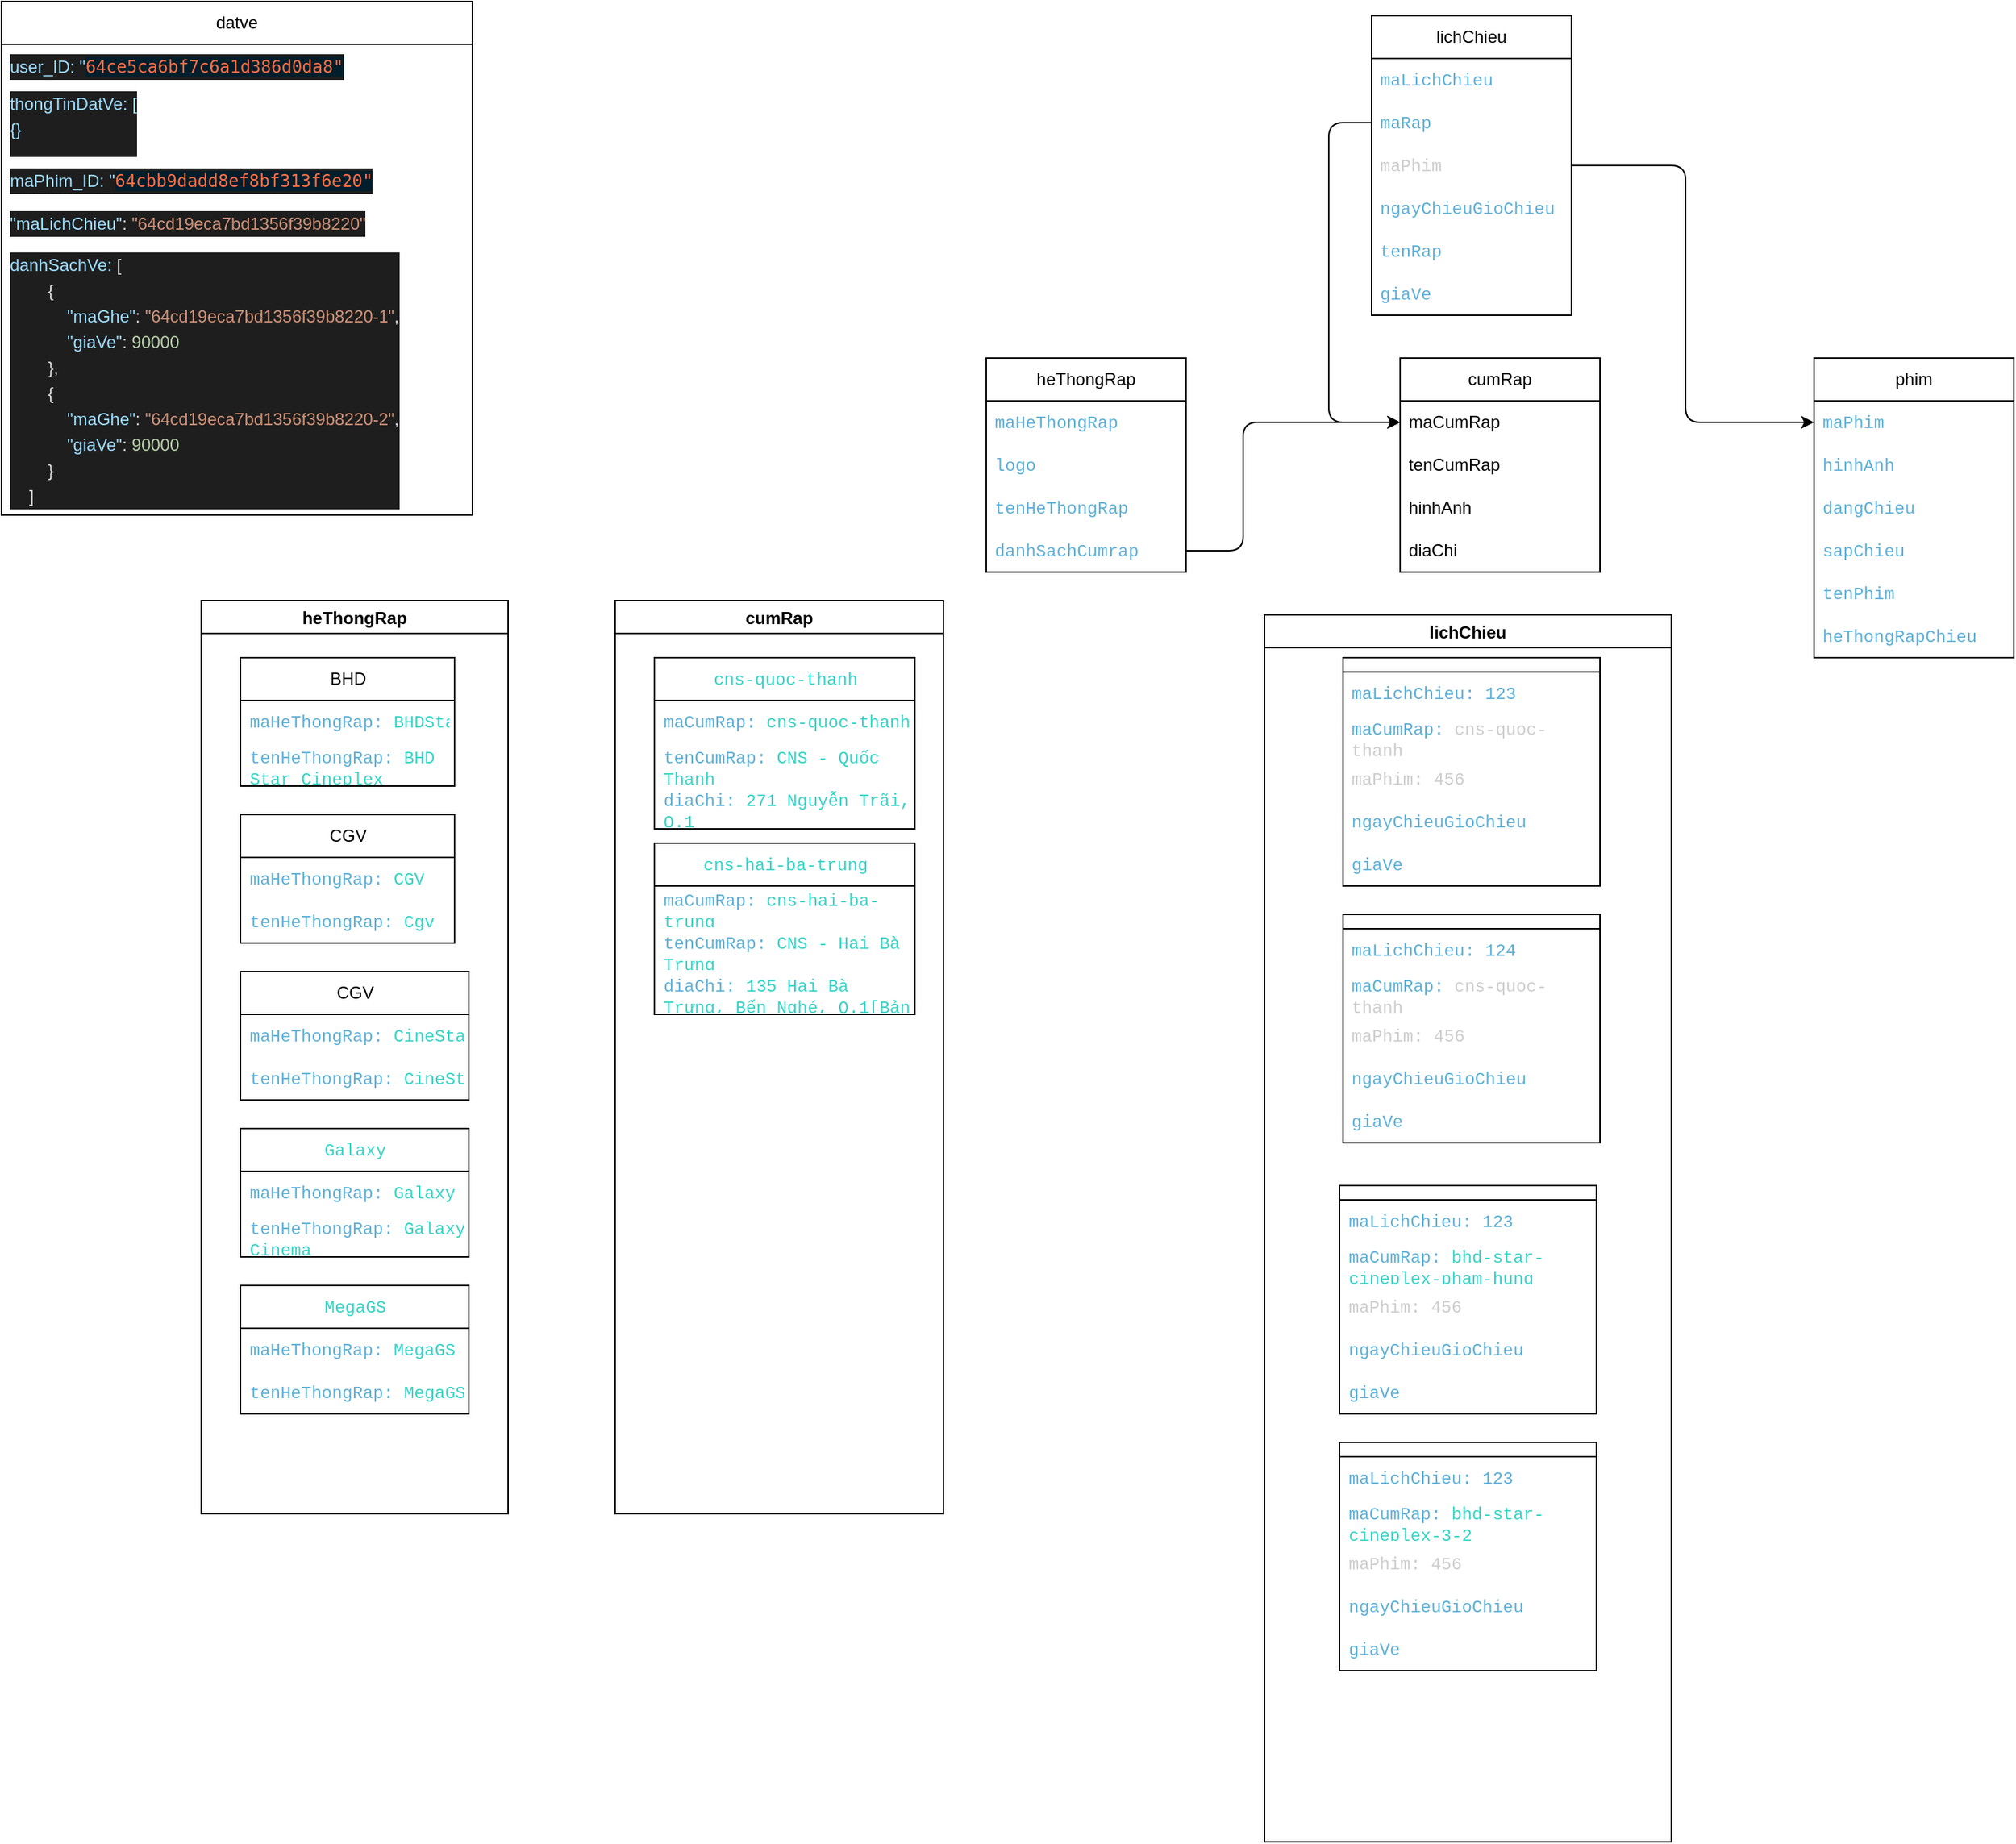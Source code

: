 <mxfile>
    <diagram id="7_BAVlNFPyDH6XKhJc1Q" name="Page-1">
        <mxGraphModel dx="1865" dy="411" grid="1" gridSize="10" guides="1" tooltips="1" connect="1" arrows="1" fold="1" page="1" pageScale="1" pageWidth="850" pageHeight="1100" math="0" shadow="0">
            <root>
                <mxCell id="0"/>
                <mxCell id="1" parent="0"/>
                <mxCell id="2" value="heThongRap" style="swimlane;fontStyle=0;childLayout=stackLayout;horizontal=1;startSize=30;horizontalStack=0;resizeParent=1;resizeParentMax=0;resizeLast=0;collapsible=1;marginBottom=0;whiteSpace=wrap;html=1;" parent="1" vertex="1">
                    <mxGeometry x="30" y="280" width="140" height="150" as="geometry"/>
                </mxCell>
                <mxCell id="3" value="&lt;span style=&quot;color: rgb(93, 176, 215); font-family: consolas, &amp;quot;lucida console&amp;quot;, &amp;quot;courier new&amp;quot;, monospace;&quot;&gt;maHeThongRap&lt;/span&gt;" style="text;strokeColor=none;fillColor=none;align=left;verticalAlign=middle;spacingLeft=4;spacingRight=4;overflow=hidden;points=[[0,0.5],[1,0.5]];portConstraint=eastwest;rotatable=0;whiteSpace=wrap;html=1;" parent="2" vertex="1">
                    <mxGeometry y="30" width="140" height="30" as="geometry"/>
                </mxCell>
                <mxCell id="4" value="&lt;span style=&quot;color: rgb(93, 176, 215); font-family: consolas, &amp;quot;lucida console&amp;quot;, &amp;quot;courier new&amp;quot;, monospace;&quot;&gt;logo&lt;/span&gt;" style="text;strokeColor=none;fillColor=none;align=left;verticalAlign=middle;spacingLeft=4;spacingRight=4;overflow=hidden;points=[[0,0.5],[1,0.5]];portConstraint=eastwest;rotatable=0;whiteSpace=wrap;html=1;" parent="2" vertex="1">
                    <mxGeometry y="60" width="140" height="30" as="geometry"/>
                </mxCell>
                <mxCell id="5" value="&lt;span style=&quot;color: rgb(93, 176, 215); font-family: consolas, &amp;quot;lucida console&amp;quot;, &amp;quot;courier new&amp;quot;, monospace;&quot;&gt;tenHeThongRap&lt;/span&gt;" style="text;strokeColor=none;fillColor=none;align=left;verticalAlign=middle;spacingLeft=4;spacingRight=4;overflow=hidden;points=[[0,0.5],[1,0.5]];portConstraint=eastwest;rotatable=0;whiteSpace=wrap;html=1;" parent="2" vertex="1">
                    <mxGeometry y="90" width="140" height="30" as="geometry"/>
                </mxCell>
                <mxCell id="25" value="&lt;span style=&quot;color: rgb(93, 176, 215); font-family: consolas, &amp;quot;lucida console&amp;quot;, &amp;quot;courier new&amp;quot;, monospace;&quot;&gt;danhSachCumrap&lt;/span&gt;" style="text;strokeColor=none;fillColor=none;align=left;verticalAlign=middle;spacingLeft=4;spacingRight=4;overflow=hidden;points=[[0,0.5],[1,0.5]];portConstraint=eastwest;rotatable=0;whiteSpace=wrap;html=1;" parent="2" vertex="1">
                    <mxGeometry y="120" width="140" height="30" as="geometry"/>
                </mxCell>
                <mxCell id="6" value="cumRap" style="swimlane;fontStyle=0;childLayout=stackLayout;horizontal=1;startSize=30;horizontalStack=0;resizeParent=1;resizeParentMax=0;resizeLast=0;collapsible=1;marginBottom=0;whiteSpace=wrap;html=1;" parent="1" vertex="1">
                    <mxGeometry x="320" y="280" width="140" height="150" as="geometry"/>
                </mxCell>
                <mxCell id="7" value="maCumRap" style="text;strokeColor=none;fillColor=none;align=left;verticalAlign=middle;spacingLeft=4;spacingRight=4;overflow=hidden;points=[[0,0.5],[1,0.5]];portConstraint=eastwest;rotatable=0;whiteSpace=wrap;html=1;" parent="6" vertex="1">
                    <mxGeometry y="30" width="140" height="30" as="geometry"/>
                </mxCell>
                <mxCell id="8" value="tenCumRap" style="text;strokeColor=none;fillColor=none;align=left;verticalAlign=middle;spacingLeft=4;spacingRight=4;overflow=hidden;points=[[0,0.5],[1,0.5]];portConstraint=eastwest;rotatable=0;whiteSpace=wrap;html=1;" parent="6" vertex="1">
                    <mxGeometry y="60" width="140" height="30" as="geometry"/>
                </mxCell>
                <mxCell id="9" value="hinhAnh" style="text;strokeColor=none;fillColor=none;align=left;verticalAlign=middle;spacingLeft=4;spacingRight=4;overflow=hidden;points=[[0,0.5],[1,0.5]];portConstraint=eastwest;rotatable=0;whiteSpace=wrap;html=1;" parent="6" vertex="1">
                    <mxGeometry y="90" width="140" height="30" as="geometry"/>
                </mxCell>
                <mxCell id="10" value="diaChi" style="text;strokeColor=none;fillColor=none;align=left;verticalAlign=middle;spacingLeft=4;spacingRight=4;overflow=hidden;points=[[0,0.5],[1,0.5]];portConstraint=eastwest;rotatable=0;whiteSpace=wrap;html=1;" parent="6" vertex="1">
                    <mxGeometry y="120" width="140" height="30" as="geometry"/>
                </mxCell>
                <mxCell id="11" value="phim" style="swimlane;fontStyle=0;childLayout=stackLayout;horizontal=1;startSize=30;horizontalStack=0;resizeParent=1;resizeParentMax=0;resizeLast=0;collapsible=1;marginBottom=0;whiteSpace=wrap;html=1;" parent="1" vertex="1">
                    <mxGeometry x="610" y="280" width="140" height="210" as="geometry"/>
                </mxCell>
                <mxCell id="12" value="&lt;span style=&quot;color: rgb(93, 176, 215); font-family: consolas, &amp;quot;lucida console&amp;quot;, &amp;quot;courier new&amp;quot;, monospace;&quot;&gt;maPhim&lt;/span&gt;" style="text;strokeColor=none;fillColor=none;align=left;verticalAlign=middle;spacingLeft=4;spacingRight=4;overflow=hidden;points=[[0,0.5],[1,0.5]];portConstraint=eastwest;rotatable=0;whiteSpace=wrap;html=1;" parent="11" vertex="1">
                    <mxGeometry y="30" width="140" height="30" as="geometry"/>
                </mxCell>
                <mxCell id="13" value="&lt;span style=&quot;color: rgb(93, 176, 215); font-family: consolas, &amp;quot;lucida console&amp;quot;, &amp;quot;courier new&amp;quot;, monospace;&quot;&gt;hinhAnh&lt;/span&gt;" style="text;strokeColor=none;fillColor=none;align=left;verticalAlign=middle;spacingLeft=4;spacingRight=4;overflow=hidden;points=[[0,0.5],[1,0.5]];portConstraint=eastwest;rotatable=0;whiteSpace=wrap;html=1;" parent="11" vertex="1">
                    <mxGeometry y="60" width="140" height="30" as="geometry"/>
                </mxCell>
                <mxCell id="14" value="&lt;span style=&quot;color: rgb(93, 176, 215); font-family: consolas, &amp;quot;lucida console&amp;quot;, &amp;quot;courier new&amp;quot;, monospace;&quot;&gt;dangChieu&lt;/span&gt;" style="text;strokeColor=none;fillColor=none;align=left;verticalAlign=middle;spacingLeft=4;spacingRight=4;overflow=hidden;points=[[0,0.5],[1,0.5]];portConstraint=eastwest;rotatable=0;whiteSpace=wrap;html=1;" parent="11" vertex="1">
                    <mxGeometry y="90" width="140" height="30" as="geometry"/>
                </mxCell>
                <mxCell id="16" value="&lt;span style=&quot;color: rgb(93, 176, 215); font-family: consolas, &amp;quot;lucida console&amp;quot;, &amp;quot;courier new&amp;quot;, monospace;&quot;&gt;sapChieu&lt;/span&gt;" style="text;strokeColor=none;fillColor=none;align=left;verticalAlign=middle;spacingLeft=4;spacingRight=4;overflow=hidden;points=[[0,0.5],[1,0.5]];portConstraint=eastwest;rotatable=0;whiteSpace=wrap;html=1;" parent="11" vertex="1">
                    <mxGeometry y="120" width="140" height="30" as="geometry"/>
                </mxCell>
                <mxCell id="29" value="&lt;span style=&quot;color: rgb(93, 176, 215); font-family: consolas, &amp;quot;lucida console&amp;quot;, &amp;quot;courier new&amp;quot;, monospace;&quot;&gt;tenPhim&lt;/span&gt;" style="text;strokeColor=none;fillColor=none;align=left;verticalAlign=middle;spacingLeft=4;spacingRight=4;overflow=hidden;points=[[0,0.5],[1,0.5]];portConstraint=eastwest;rotatable=0;whiteSpace=wrap;html=1;" parent="11" vertex="1">
                    <mxGeometry y="150" width="140" height="30" as="geometry"/>
                </mxCell>
                <mxCell id="15" value="&lt;span style=&quot;color: rgb(93, 176, 215); font-family: consolas, &amp;quot;lucida console&amp;quot;, &amp;quot;courier new&amp;quot;, monospace;&quot;&gt;heThongRapChieu&lt;/span&gt;" style="text;strokeColor=none;fillColor=none;align=left;verticalAlign=middle;spacingLeft=4;spacingRight=4;overflow=hidden;points=[[0,0.5],[1,0.5]];portConstraint=eastwest;rotatable=0;whiteSpace=wrap;html=1;" parent="11" vertex="1">
                    <mxGeometry y="180" width="140" height="30" as="geometry"/>
                </mxCell>
                <mxCell id="17" value="lichChieu" style="swimlane;fontStyle=0;childLayout=stackLayout;horizontal=1;startSize=30;horizontalStack=0;resizeParent=1;resizeParentMax=0;resizeLast=0;collapsible=1;marginBottom=0;whiteSpace=wrap;html=1;" parent="1" vertex="1">
                    <mxGeometry x="300" y="40" width="140" height="210" as="geometry"/>
                </mxCell>
                <mxCell id="18" value="&lt;span style=&quot;color: rgb(93, 176, 215); font-family: consolas, &amp;quot;lucida console&amp;quot;, &amp;quot;courier new&amp;quot;, monospace;&quot;&gt;maLichChieu&lt;/span&gt;" style="text;strokeColor=none;fillColor=none;align=left;verticalAlign=middle;spacingLeft=4;spacingRight=4;overflow=hidden;points=[[0,0.5],[1,0.5]];portConstraint=eastwest;rotatable=0;whiteSpace=wrap;html=1;" parent="17" vertex="1">
                    <mxGeometry y="30" width="140" height="30" as="geometry"/>
                </mxCell>
                <mxCell id="19" value="&lt;span style=&quot;color: rgb(93, 176, 215); font-family: consolas, &amp;quot;lucida console&amp;quot;, &amp;quot;courier new&amp;quot;, monospace;&quot;&gt;maRap&lt;/span&gt;" style="text;strokeColor=none;fillColor=none;align=left;verticalAlign=middle;spacingLeft=4;spacingRight=4;overflow=hidden;points=[[0,0.5],[1,0.5]];portConstraint=eastwest;rotatable=0;whiteSpace=wrap;html=1;" parent="17" vertex="1">
                    <mxGeometry y="60" width="140" height="30" as="geometry"/>
                </mxCell>
                <mxCell id="26" value="&lt;span style=&quot;color: rgb(205, 205, 205); font-family: consolas, &amp;quot;lucida console&amp;quot;, &amp;quot;courier new&amp;quot;, monospace;&quot;&gt;maPhim&lt;/span&gt;" style="text;strokeColor=none;fillColor=none;align=left;verticalAlign=middle;spacingLeft=4;spacingRight=4;overflow=hidden;points=[[0,0.5],[1,0.5]];portConstraint=eastwest;rotatable=0;whiteSpace=wrap;html=1;" parent="17" vertex="1">
                    <mxGeometry y="90" width="140" height="30" as="geometry"/>
                </mxCell>
                <mxCell id="22" value="&lt;span style=&quot;color: rgb(93, 176, 215); font-family: consolas, &amp;quot;lucida console&amp;quot;, &amp;quot;courier new&amp;quot;, monospace;&quot;&gt;ngayChieuGioChieu&lt;/span&gt;" style="text;strokeColor=none;fillColor=none;align=left;verticalAlign=middle;spacingLeft=4;spacingRight=4;overflow=hidden;points=[[0,0.5],[1,0.5]];portConstraint=eastwest;rotatable=0;whiteSpace=wrap;html=1;" parent="17" vertex="1">
                    <mxGeometry y="120" width="140" height="30" as="geometry"/>
                </mxCell>
                <mxCell id="21" value="&lt;span style=&quot;color: rgb(93, 176, 215); font-family: consolas, &amp;quot;lucida console&amp;quot;, &amp;quot;courier new&amp;quot;, monospace;&quot;&gt;tenRap&lt;/span&gt;" style="text;strokeColor=none;fillColor=none;align=left;verticalAlign=middle;spacingLeft=4;spacingRight=4;overflow=hidden;points=[[0,0.5],[1,0.5]];portConstraint=eastwest;rotatable=0;whiteSpace=wrap;html=1;" parent="17" vertex="1">
                    <mxGeometry y="150" width="140" height="30" as="geometry"/>
                </mxCell>
                <mxCell id="20" value="&lt;span style=&quot;color: rgb(93, 176, 215); font-family: consolas, &amp;quot;lucida console&amp;quot;, &amp;quot;courier new&amp;quot;, monospace;&quot;&gt;giaVe&lt;/span&gt;" style="text;strokeColor=none;fillColor=none;align=left;verticalAlign=middle;spacingLeft=4;spacingRight=4;overflow=hidden;points=[[0,0.5],[1,0.5]];portConstraint=eastwest;rotatable=0;whiteSpace=wrap;html=1;" parent="17" vertex="1">
                    <mxGeometry y="180" width="140" height="30" as="geometry"/>
                </mxCell>
                <mxCell id="24" style="edgeStyle=none;html=1;entryX=0;entryY=0.5;entryDx=0;entryDy=0;" parent="1" source="19" target="7" edge="1">
                    <mxGeometry relative="1" as="geometry">
                        <Array as="points">
                            <mxPoint x="270" y="115"/>
                            <mxPoint x="270" y="325"/>
                        </Array>
                    </mxGeometry>
                </mxCell>
                <mxCell id="27" style="edgeStyle=none;html=1;exitX=1;exitY=0.5;exitDx=0;exitDy=0;entryX=0;entryY=0.5;entryDx=0;entryDy=0;" parent="1" source="26" target="12" edge="1">
                    <mxGeometry relative="1" as="geometry">
                        <Array as="points">
                            <mxPoint x="520" y="145"/>
                            <mxPoint x="520" y="325"/>
                        </Array>
                    </mxGeometry>
                </mxCell>
                <mxCell id="28" style="edgeStyle=none;html=1;exitX=1;exitY=0.5;exitDx=0;exitDy=0;entryX=0;entryY=0.5;entryDx=0;entryDy=0;" parent="1" source="25" target="7" edge="1">
                    <mxGeometry relative="1" as="geometry">
                        <Array as="points">
                            <mxPoint x="210" y="415"/>
                            <mxPoint x="210" y="325"/>
                        </Array>
                    </mxGeometry>
                </mxCell>
                <mxCell id="69" value="heThongRap" style="swimlane;" parent="1" vertex="1">
                    <mxGeometry x="-520" y="450" width="215" height="640" as="geometry"/>
                </mxCell>
                <mxCell id="37" value="BHD" style="swimlane;fontStyle=0;childLayout=stackLayout;horizontal=1;startSize=30;horizontalStack=0;resizeParent=1;resizeParentMax=0;resizeLast=0;collapsible=1;marginBottom=0;whiteSpace=wrap;html=1;" parent="69" vertex="1">
                    <mxGeometry x="27.5" y="40" width="150" height="90" as="geometry">
                        <mxRectangle x="-50" y="520" width="70" height="30" as="alternateBounds"/>
                    </mxGeometry>
                </mxCell>
                <mxCell id="38" value="&lt;span style=&quot;color: rgb(93, 176, 215); font-family: consolas, &amp;quot;lucida console&amp;quot;, &amp;quot;courier new&amp;quot;, monospace;&quot;&gt;maHeThongRap:&amp;nbsp;&lt;/span&gt;&lt;span style=&quot;color: rgb(53, 212, 199); font-family: consolas, &amp;quot;lucida console&amp;quot;, &amp;quot;courier new&amp;quot;, monospace;&quot;&gt;BHDStar&lt;/span&gt;" style="text;strokeColor=none;fillColor=none;align=left;verticalAlign=middle;spacingLeft=4;spacingRight=4;overflow=hidden;points=[[0,0.5],[1,0.5]];portConstraint=eastwest;rotatable=0;whiteSpace=wrap;html=1;" parent="37" vertex="1">
                    <mxGeometry y="30" width="150" height="30" as="geometry"/>
                </mxCell>
                <mxCell id="39" value="&lt;span style=&quot;color: rgb(93, 176, 215); font-family: consolas, &amp;quot;lucida console&amp;quot;, &amp;quot;courier new&amp;quot;, monospace;&quot;&gt;tenHeThongRap:&amp;nbsp;&lt;/span&gt;&lt;span style=&quot;color: rgb(53, 212, 199); font-family: consolas, &amp;quot;lucida console&amp;quot;, &amp;quot;courier new&amp;quot;, monospace;&quot;&gt;BHD Star Cineplex&lt;/span&gt;" style="text;strokeColor=none;fillColor=none;align=left;verticalAlign=middle;spacingLeft=4;spacingRight=4;overflow=hidden;points=[[0,0.5],[1,0.5]];portConstraint=eastwest;rotatable=0;whiteSpace=wrap;html=1;" parent="37" vertex="1">
                    <mxGeometry y="60" width="150" height="30" as="geometry"/>
                </mxCell>
                <mxCell id="41" value="CGV" style="swimlane;fontStyle=0;childLayout=stackLayout;horizontal=1;startSize=30;horizontalStack=0;resizeParent=1;resizeParentMax=0;resizeLast=0;collapsible=1;marginBottom=0;whiteSpace=wrap;html=1;" parent="69" vertex="1">
                    <mxGeometry x="27.5" y="150" width="150" height="90" as="geometry"/>
                </mxCell>
                <mxCell id="42" value="&lt;span style=&quot;color: rgb(93, 176, 215); font-family: consolas, &amp;quot;lucida console&amp;quot;, &amp;quot;courier new&amp;quot;, monospace;&quot;&gt;maHeThongRap:&amp;nbsp;&lt;/span&gt;&lt;span style=&quot;color: rgb(53, 212, 199); font-family: consolas, &amp;quot;lucida console&amp;quot;, &amp;quot;courier new&amp;quot;, monospace;&quot;&gt;CGV&lt;/span&gt;" style="text;strokeColor=none;fillColor=none;align=left;verticalAlign=middle;spacingLeft=4;spacingRight=4;overflow=hidden;points=[[0,0.5],[1,0.5]];portConstraint=eastwest;rotatable=0;whiteSpace=wrap;html=1;" parent="41" vertex="1">
                    <mxGeometry y="30" width="150" height="30" as="geometry"/>
                </mxCell>
                <mxCell id="43" value="&lt;span style=&quot;color: rgb(93, 176, 215); font-family: consolas, &amp;quot;lucida console&amp;quot;, &amp;quot;courier new&amp;quot;, monospace;&quot;&gt;tenHeThongRap:&amp;nbsp;&lt;/span&gt;&lt;span style=&quot;color: rgb(53, 212, 199); font-family: consolas, &amp;quot;lucida console&amp;quot;, &amp;quot;courier new&amp;quot;, monospace;&quot;&gt;Cgv&lt;/span&gt;" style="text;strokeColor=none;fillColor=none;align=left;verticalAlign=middle;spacingLeft=4;spacingRight=4;overflow=hidden;points=[[0,0.5],[1,0.5]];portConstraint=eastwest;rotatable=0;whiteSpace=wrap;html=1;" parent="41" vertex="1">
                    <mxGeometry y="60" width="150" height="30" as="geometry"/>
                </mxCell>
                <mxCell id="44" value="CGV" style="swimlane;fontStyle=0;childLayout=stackLayout;horizontal=1;startSize=30;horizontalStack=0;resizeParent=1;resizeParentMax=0;resizeLast=0;collapsible=1;marginBottom=0;whiteSpace=wrap;html=1;" parent="69" vertex="1">
                    <mxGeometry x="27.5" y="260" width="160" height="90" as="geometry"/>
                </mxCell>
                <mxCell id="45" value="&lt;span style=&quot;color: rgb(93, 176, 215); font-family: consolas, &amp;quot;lucida console&amp;quot;, &amp;quot;courier new&amp;quot;, monospace;&quot;&gt;maHeThongRap:&amp;nbsp;&lt;/span&gt;&lt;span style=&quot;color: rgb(53, 212, 199); font-family: consolas, &amp;quot;lucida console&amp;quot;, &amp;quot;courier new&amp;quot;, monospace;&quot;&gt;CineStar&lt;/span&gt;" style="text;strokeColor=none;fillColor=none;align=left;verticalAlign=middle;spacingLeft=4;spacingRight=4;overflow=hidden;points=[[0,0.5],[1,0.5]];portConstraint=eastwest;rotatable=0;whiteSpace=wrap;html=1;" parent="44" vertex="1">
                    <mxGeometry y="30" width="160" height="30" as="geometry"/>
                </mxCell>
                <mxCell id="46" value="&lt;span style=&quot;color: rgb(93, 176, 215); font-family: consolas, &amp;quot;lucida console&amp;quot;, &amp;quot;courier new&amp;quot;, monospace;&quot;&gt;tenHeThongRap:&amp;nbsp;&lt;/span&gt;&lt;span style=&quot;color: rgb(53, 212, 199); font-family: consolas, &amp;quot;lucida console&amp;quot;, &amp;quot;courier new&amp;quot;, monospace;&quot;&gt;CineStar&lt;/span&gt;" style="text;strokeColor=none;fillColor=none;align=left;verticalAlign=middle;spacingLeft=4;spacingRight=4;overflow=hidden;points=[[0,0.5],[1,0.5]];portConstraint=eastwest;rotatable=0;whiteSpace=wrap;html=1;" parent="44" vertex="1">
                    <mxGeometry y="60" width="160" height="30" as="geometry"/>
                </mxCell>
                <mxCell id="47" value="&lt;span style=&quot;color: rgb(53, 212, 199); font-family: consolas, &amp;quot;lucida console&amp;quot;, &amp;quot;courier new&amp;quot;, monospace; text-align: left;&quot;&gt;Galaxy&lt;/span&gt;" style="swimlane;fontStyle=0;childLayout=stackLayout;horizontal=1;startSize=30;horizontalStack=0;resizeParent=1;resizeParentMax=0;resizeLast=0;collapsible=1;marginBottom=0;whiteSpace=wrap;html=1;" parent="69" vertex="1">
                    <mxGeometry x="27.5" y="370" width="160" height="90" as="geometry"/>
                </mxCell>
                <mxCell id="48" value="&lt;span style=&quot;color: rgb(93, 176, 215); font-family: consolas, &amp;quot;lucida console&amp;quot;, &amp;quot;courier new&amp;quot;, monospace;&quot;&gt;maHeThongRap:&amp;nbsp;&lt;/span&gt;&lt;span style=&quot;color: rgb(53, 212, 199); font-family: consolas, &amp;quot;lucida console&amp;quot;, &amp;quot;courier new&amp;quot;, monospace;&quot;&gt;Galaxy&lt;/span&gt;" style="text;strokeColor=none;fillColor=none;align=left;verticalAlign=middle;spacingLeft=4;spacingRight=4;overflow=hidden;points=[[0,0.5],[1,0.5]];portConstraint=eastwest;rotatable=0;whiteSpace=wrap;html=1;" parent="47" vertex="1">
                    <mxGeometry y="30" width="160" height="30" as="geometry"/>
                </mxCell>
                <mxCell id="49" value="&lt;span style=&quot;color: rgb(93, 176, 215); font-family: consolas, &amp;quot;lucida console&amp;quot;, &amp;quot;courier new&amp;quot;, monospace;&quot;&gt;tenHeThongRap:&amp;nbsp;&lt;/span&gt;&lt;span style=&quot;color: rgb(53, 212, 199); font-family: consolas, &amp;quot;lucida console&amp;quot;, &amp;quot;courier new&amp;quot;, monospace;&quot;&gt;Galaxy Cinema&lt;/span&gt;" style="text;strokeColor=none;fillColor=none;align=left;verticalAlign=middle;spacingLeft=4;spacingRight=4;overflow=hidden;points=[[0,0.5],[1,0.5]];portConstraint=eastwest;rotatable=0;whiteSpace=wrap;html=1;" parent="47" vertex="1">
                    <mxGeometry y="60" width="160" height="30" as="geometry"/>
                </mxCell>
                <mxCell id="50" value="&lt;span style=&quot;color: rgb(53, 212, 199); font-family: consolas, &amp;quot;lucida console&amp;quot;, &amp;quot;courier new&amp;quot;, monospace; text-align: left;&quot;&gt;MegaGS&lt;/span&gt;" style="swimlane;fontStyle=0;childLayout=stackLayout;horizontal=1;startSize=30;horizontalStack=0;resizeParent=1;resizeParentMax=0;resizeLast=0;collapsible=1;marginBottom=0;whiteSpace=wrap;html=1;" parent="69" vertex="1">
                    <mxGeometry x="27.5" y="480" width="160" height="90" as="geometry"/>
                </mxCell>
                <mxCell id="51" value="&lt;span style=&quot;color: rgb(93, 176, 215); font-family: consolas, &amp;quot;lucida console&amp;quot;, &amp;quot;courier new&amp;quot;, monospace;&quot;&gt;maHeThongRap:&amp;nbsp;&lt;/span&gt;&lt;span style=&quot;color: rgb(53, 212, 199); font-family: consolas, &amp;quot;lucida console&amp;quot;, &amp;quot;courier new&amp;quot;, monospace;&quot;&gt;MegaGS&lt;/span&gt;" style="text;strokeColor=none;fillColor=none;align=left;verticalAlign=middle;spacingLeft=4;spacingRight=4;overflow=hidden;points=[[0,0.5],[1,0.5]];portConstraint=eastwest;rotatable=0;whiteSpace=wrap;html=1;" parent="50" vertex="1">
                    <mxGeometry y="30" width="160" height="30" as="geometry"/>
                </mxCell>
                <mxCell id="52" value="&lt;span style=&quot;color: rgb(93, 176, 215); font-family: consolas, &amp;quot;lucida console&amp;quot;, &amp;quot;courier new&amp;quot;, monospace;&quot;&gt;tenHeThongRap:&amp;nbsp;&lt;/span&gt;&lt;span style=&quot;color: rgb(53, 212, 199); font-family: consolas, &amp;quot;lucida console&amp;quot;, &amp;quot;courier new&amp;quot;, monospace;&quot;&gt;MegaGS&lt;/span&gt;" style="text;strokeColor=none;fillColor=none;align=left;verticalAlign=middle;spacingLeft=4;spacingRight=4;overflow=hidden;points=[[0,0.5],[1,0.5]];portConstraint=eastwest;rotatable=0;whiteSpace=wrap;html=1;" parent="50" vertex="1">
                    <mxGeometry y="60" width="160" height="30" as="geometry"/>
                </mxCell>
                <mxCell id="71" value="lichChieu" style="swimlane;startSize=23;" parent="1" vertex="1">
                    <mxGeometry x="225" y="460" width="285" height="860" as="geometry"/>
                </mxCell>
                <mxCell id="53" value="" style="swimlane;fontStyle=0;childLayout=stackLayout;horizontal=1;startSize=10;horizontalStack=0;resizeParent=1;resizeParentMax=0;resizeLast=0;collapsible=1;marginBottom=0;whiteSpace=wrap;html=1;" parent="71" vertex="1">
                    <mxGeometry x="55" y="30" width="180" height="160" as="geometry"/>
                </mxCell>
                <mxCell id="54" value="&lt;span style=&quot;color: rgb(93, 176, 215); font-family: consolas, &amp;quot;lucida console&amp;quot;, &amp;quot;courier new&amp;quot;, monospace;&quot;&gt;maLichChieu: 123&lt;/span&gt;" style="text;strokeColor=none;fillColor=none;align=left;verticalAlign=middle;spacingLeft=4;spacingRight=4;overflow=hidden;points=[[0,0.5],[1,0.5]];portConstraint=eastwest;rotatable=0;whiteSpace=wrap;html=1;" parent="53" vertex="1">
                    <mxGeometry y="10" width="180" height="30" as="geometry"/>
                </mxCell>
                <mxCell id="55" value="&lt;span style=&quot;color: rgb(93, 176, 215); font-family: consolas, &amp;quot;lucida console&amp;quot;, &amp;quot;courier new&amp;quot;, monospace;&quot;&gt;maCumRap:&amp;nbsp;&lt;/span&gt;&lt;span style=&quot;color: rgb(205, 205, 205); font-family: consolas, &amp;quot;lucida console&amp;quot;, &amp;quot;courier new&amp;quot;, monospace;&quot;&gt;cns-quoc-thanh&lt;/span&gt;" style="text;strokeColor=none;fillColor=none;align=left;verticalAlign=middle;spacingLeft=4;spacingRight=4;overflow=hidden;points=[[0,0.5],[1,0.5]];portConstraint=eastwest;rotatable=0;whiteSpace=wrap;html=1;" parent="53" vertex="1">
                    <mxGeometry y="40" width="180" height="30" as="geometry"/>
                </mxCell>
                <mxCell id="56" value="&lt;span style=&quot;color: rgb(205, 205, 205); font-family: consolas, &amp;quot;lucida console&amp;quot;, &amp;quot;courier new&amp;quot;, monospace;&quot;&gt;maPhim: 456&lt;/span&gt;" style="text;strokeColor=none;fillColor=none;align=left;verticalAlign=middle;spacingLeft=4;spacingRight=4;overflow=hidden;points=[[0,0.5],[1,0.5]];portConstraint=eastwest;rotatable=0;whiteSpace=wrap;html=1;" parent="53" vertex="1">
                    <mxGeometry y="70" width="180" height="30" as="geometry"/>
                </mxCell>
                <mxCell id="57" value="&lt;span style=&quot;color: rgb(93, 176, 215); font-family: consolas, &amp;quot;lucida console&amp;quot;, &amp;quot;courier new&amp;quot;, monospace;&quot;&gt;ngayChieuGioChieu&lt;/span&gt;" style="text;strokeColor=none;fillColor=none;align=left;verticalAlign=middle;spacingLeft=4;spacingRight=4;overflow=hidden;points=[[0,0.5],[1,0.5]];portConstraint=eastwest;rotatable=0;whiteSpace=wrap;html=1;" parent="53" vertex="1">
                    <mxGeometry y="100" width="180" height="30" as="geometry"/>
                </mxCell>
                <mxCell id="59" value="&lt;span style=&quot;color: rgb(93, 176, 215); font-family: consolas, &amp;quot;lucida console&amp;quot;, &amp;quot;courier new&amp;quot;, monospace;&quot;&gt;giaVe&lt;/span&gt;" style="text;strokeColor=none;fillColor=none;align=left;verticalAlign=middle;spacingLeft=4;spacingRight=4;overflow=hidden;points=[[0,0.5],[1,0.5]];portConstraint=eastwest;rotatable=0;whiteSpace=wrap;html=1;" parent="53" vertex="1">
                    <mxGeometry y="130" width="180" height="30" as="geometry"/>
                </mxCell>
                <mxCell id="72" value="" style="swimlane;fontStyle=0;childLayout=stackLayout;horizontal=1;startSize=10;horizontalStack=0;resizeParent=1;resizeParentMax=0;resizeLast=0;collapsible=1;marginBottom=0;whiteSpace=wrap;html=1;" parent="71" vertex="1">
                    <mxGeometry x="55" y="210" width="180" height="160" as="geometry"/>
                </mxCell>
                <mxCell id="73" value="&lt;span style=&quot;color: rgb(93, 176, 215); font-family: consolas, &amp;quot;lucida console&amp;quot;, &amp;quot;courier new&amp;quot;, monospace;&quot;&gt;maLichChieu: 124&lt;/span&gt;" style="text;strokeColor=none;fillColor=none;align=left;verticalAlign=middle;spacingLeft=4;spacingRight=4;overflow=hidden;points=[[0,0.5],[1,0.5]];portConstraint=eastwest;rotatable=0;whiteSpace=wrap;html=1;" parent="72" vertex="1">
                    <mxGeometry y="10" width="180" height="30" as="geometry"/>
                </mxCell>
                <mxCell id="74" value="&lt;span style=&quot;color: rgb(93, 176, 215); font-family: consolas, &amp;quot;lucida console&amp;quot;, &amp;quot;courier new&amp;quot;, monospace;&quot;&gt;maCumRap:&amp;nbsp;&lt;/span&gt;&lt;span style=&quot;color: rgb(205, 205, 205); font-family: consolas, &amp;quot;lucida console&amp;quot;, &amp;quot;courier new&amp;quot;, monospace;&quot;&gt;cns-quoc-thanh&lt;/span&gt;" style="text;strokeColor=none;fillColor=none;align=left;verticalAlign=middle;spacingLeft=4;spacingRight=4;overflow=hidden;points=[[0,0.5],[1,0.5]];portConstraint=eastwest;rotatable=0;whiteSpace=wrap;html=1;" parent="72" vertex="1">
                    <mxGeometry y="40" width="180" height="30" as="geometry"/>
                </mxCell>
                <mxCell id="75" value="&lt;span style=&quot;color: rgb(205, 205, 205); font-family: consolas, &amp;quot;lucida console&amp;quot;, &amp;quot;courier new&amp;quot;, monospace;&quot;&gt;maPhim: 456&lt;/span&gt;" style="text;strokeColor=none;fillColor=none;align=left;verticalAlign=middle;spacingLeft=4;spacingRight=4;overflow=hidden;points=[[0,0.5],[1,0.5]];portConstraint=eastwest;rotatable=0;whiteSpace=wrap;html=1;" parent="72" vertex="1">
                    <mxGeometry y="70" width="180" height="30" as="geometry"/>
                </mxCell>
                <mxCell id="76" value="&lt;span style=&quot;color: rgb(93, 176, 215); font-family: consolas, &amp;quot;lucida console&amp;quot;, &amp;quot;courier new&amp;quot;, monospace;&quot;&gt;ngayChieuGioChieu&lt;/span&gt;" style="text;strokeColor=none;fillColor=none;align=left;verticalAlign=middle;spacingLeft=4;spacingRight=4;overflow=hidden;points=[[0,0.5],[1,0.5]];portConstraint=eastwest;rotatable=0;whiteSpace=wrap;html=1;" parent="72" vertex="1">
                    <mxGeometry y="100" width="180" height="30" as="geometry"/>
                </mxCell>
                <mxCell id="77" value="&lt;span style=&quot;color: rgb(93, 176, 215); font-family: consolas, &amp;quot;lucida console&amp;quot;, &amp;quot;courier new&amp;quot;, monospace;&quot;&gt;giaVe&lt;/span&gt;" style="text;strokeColor=none;fillColor=none;align=left;verticalAlign=middle;spacingLeft=4;spacingRight=4;overflow=hidden;points=[[0,0.5],[1,0.5]];portConstraint=eastwest;rotatable=0;whiteSpace=wrap;html=1;" parent="72" vertex="1">
                    <mxGeometry y="130" width="180" height="30" as="geometry"/>
                </mxCell>
                <mxCell id="99" value="" style="swimlane;fontStyle=0;childLayout=stackLayout;horizontal=1;startSize=10;horizontalStack=0;resizeParent=1;resizeParentMax=0;resizeLast=0;collapsible=1;marginBottom=0;whiteSpace=wrap;html=1;" parent="71" vertex="1">
                    <mxGeometry x="52.5" y="400" width="180" height="160" as="geometry"/>
                </mxCell>
                <mxCell id="100" value="&lt;span style=&quot;color: rgb(93, 176, 215); font-family: consolas, &amp;quot;lucida console&amp;quot;, &amp;quot;courier new&amp;quot;, monospace;&quot;&gt;maLichChieu: 123&lt;/span&gt;" style="text;strokeColor=none;fillColor=none;align=left;verticalAlign=middle;spacingLeft=4;spacingRight=4;overflow=hidden;points=[[0,0.5],[1,0.5]];portConstraint=eastwest;rotatable=0;whiteSpace=wrap;html=1;" parent="99" vertex="1">
                    <mxGeometry y="10" width="180" height="30" as="geometry"/>
                </mxCell>
                <mxCell id="101" value="&lt;span style=&quot;color: rgb(93, 176, 215); font-family: consolas, &amp;quot;lucida console&amp;quot;, &amp;quot;courier new&amp;quot;, monospace;&quot;&gt;maCumRap:&amp;nbsp;&lt;/span&gt;&lt;span style=&quot;color: rgb(53, 212, 199); font-family: consolas, &amp;quot;lucida console&amp;quot;, &amp;quot;courier new&amp;quot;, monospace;&quot;&gt;bhd-star-cineplex-pham-hung&lt;/span&gt;" style="text;strokeColor=none;fillColor=none;align=left;verticalAlign=middle;spacingLeft=4;spacingRight=4;overflow=hidden;points=[[0,0.5],[1,0.5]];portConstraint=eastwest;rotatable=0;whiteSpace=wrap;html=1;" parent="99" vertex="1">
                    <mxGeometry y="40" width="180" height="30" as="geometry"/>
                </mxCell>
                <mxCell id="102" value="&lt;span style=&quot;color: rgb(205, 205, 205); font-family: consolas, &amp;quot;lucida console&amp;quot;, &amp;quot;courier new&amp;quot;, monospace;&quot;&gt;maPhim: 456&lt;/span&gt;" style="text;strokeColor=none;fillColor=none;align=left;verticalAlign=middle;spacingLeft=4;spacingRight=4;overflow=hidden;points=[[0,0.5],[1,0.5]];portConstraint=eastwest;rotatable=0;whiteSpace=wrap;html=1;" parent="99" vertex="1">
                    <mxGeometry y="70" width="180" height="30" as="geometry"/>
                </mxCell>
                <mxCell id="103" value="&lt;span style=&quot;color: rgb(93, 176, 215); font-family: consolas, &amp;quot;lucida console&amp;quot;, &amp;quot;courier new&amp;quot;, monospace;&quot;&gt;ngayChieuGioChieu&lt;/span&gt;" style="text;strokeColor=none;fillColor=none;align=left;verticalAlign=middle;spacingLeft=4;spacingRight=4;overflow=hidden;points=[[0,0.5],[1,0.5]];portConstraint=eastwest;rotatable=0;whiteSpace=wrap;html=1;" parent="99" vertex="1">
                    <mxGeometry y="100" width="180" height="30" as="geometry"/>
                </mxCell>
                <mxCell id="104" value="&lt;span style=&quot;color: rgb(93, 176, 215); font-family: consolas, &amp;quot;lucida console&amp;quot;, &amp;quot;courier new&amp;quot;, monospace;&quot;&gt;giaVe&lt;/span&gt;" style="text;strokeColor=none;fillColor=none;align=left;verticalAlign=middle;spacingLeft=4;spacingRight=4;overflow=hidden;points=[[0,0.5],[1,0.5]];portConstraint=eastwest;rotatable=0;whiteSpace=wrap;html=1;" parent="99" vertex="1">
                    <mxGeometry y="130" width="180" height="30" as="geometry"/>
                </mxCell>
                <mxCell id="105" value="" style="swimlane;fontStyle=0;childLayout=stackLayout;horizontal=1;startSize=10;horizontalStack=0;resizeParent=1;resizeParentMax=0;resizeLast=0;collapsible=1;marginBottom=0;whiteSpace=wrap;html=1;" parent="71" vertex="1">
                    <mxGeometry x="52.5" y="580" width="180" height="160" as="geometry"/>
                </mxCell>
                <mxCell id="106" value="&lt;span style=&quot;color: rgb(93, 176, 215); font-family: consolas, &amp;quot;lucida console&amp;quot;, &amp;quot;courier new&amp;quot;, monospace;&quot;&gt;maLichChieu: 123&lt;/span&gt;" style="text;strokeColor=none;fillColor=none;align=left;verticalAlign=middle;spacingLeft=4;spacingRight=4;overflow=hidden;points=[[0,0.5],[1,0.5]];portConstraint=eastwest;rotatable=0;whiteSpace=wrap;html=1;" parent="105" vertex="1">
                    <mxGeometry y="10" width="180" height="30" as="geometry"/>
                </mxCell>
                <mxCell id="107" value="&lt;span style=&quot;color: rgb(93, 176, 215); font-family: consolas, &amp;quot;lucida console&amp;quot;, &amp;quot;courier new&amp;quot;, monospace;&quot;&gt;maCumRap:&amp;nbsp;&lt;/span&gt;&lt;span style=&quot;color: rgb(53, 212, 199); font-family: consolas, &amp;quot;lucida console&amp;quot;, &amp;quot;courier new&amp;quot;, monospace;&quot;&gt;bhd-star-cineplex-3-2&lt;/span&gt;" style="text;strokeColor=none;fillColor=none;align=left;verticalAlign=middle;spacingLeft=4;spacingRight=4;overflow=hidden;points=[[0,0.5],[1,0.5]];portConstraint=eastwest;rotatable=0;whiteSpace=wrap;html=1;" parent="105" vertex="1">
                    <mxGeometry y="40" width="180" height="30" as="geometry"/>
                </mxCell>
                <mxCell id="108" value="&lt;span style=&quot;color: rgb(205, 205, 205); font-family: consolas, &amp;quot;lucida console&amp;quot;, &amp;quot;courier new&amp;quot;, monospace;&quot;&gt;maPhim: 456&lt;/span&gt;" style="text;strokeColor=none;fillColor=none;align=left;verticalAlign=middle;spacingLeft=4;spacingRight=4;overflow=hidden;points=[[0,0.5],[1,0.5]];portConstraint=eastwest;rotatable=0;whiteSpace=wrap;html=1;" parent="105" vertex="1">
                    <mxGeometry y="70" width="180" height="30" as="geometry"/>
                </mxCell>
                <mxCell id="109" value="&lt;span style=&quot;color: rgb(93, 176, 215); font-family: consolas, &amp;quot;lucida console&amp;quot;, &amp;quot;courier new&amp;quot;, monospace;&quot;&gt;ngayChieuGioChieu&lt;/span&gt;" style="text;strokeColor=none;fillColor=none;align=left;verticalAlign=middle;spacingLeft=4;spacingRight=4;overflow=hidden;points=[[0,0.5],[1,0.5]];portConstraint=eastwest;rotatable=0;whiteSpace=wrap;html=1;" parent="105" vertex="1">
                    <mxGeometry y="100" width="180" height="30" as="geometry"/>
                </mxCell>
                <mxCell id="110" value="&lt;span style=&quot;color: rgb(93, 176, 215); font-family: consolas, &amp;quot;lucida console&amp;quot;, &amp;quot;courier new&amp;quot;, monospace;&quot;&gt;giaVe&lt;/span&gt;" style="text;strokeColor=none;fillColor=none;align=left;verticalAlign=middle;spacingLeft=4;spacingRight=4;overflow=hidden;points=[[0,0.5],[1,0.5]];portConstraint=eastwest;rotatable=0;whiteSpace=wrap;html=1;" parent="105" vertex="1">
                    <mxGeometry y="130" width="180" height="30" as="geometry"/>
                </mxCell>
                <mxCell id="78" value="cumRap" style="swimlane;startSize=23;" parent="1" vertex="1">
                    <mxGeometry x="-230" y="450" width="230" height="640" as="geometry"/>
                </mxCell>
                <mxCell id="79" value="&lt;span style=&quot;color: rgb(53, 212, 199); font-family: consolas, &amp;quot;lucida console&amp;quot;, &amp;quot;courier new&amp;quot;, monospace; text-align: left;&quot;&gt;cns-quoc-thanh&lt;/span&gt;" style="swimlane;fontStyle=0;childLayout=stackLayout;horizontal=1;startSize=30;horizontalStack=0;resizeParent=1;resizeParentMax=0;resizeLast=0;collapsible=1;marginBottom=0;whiteSpace=wrap;html=1;" parent="78" vertex="1">
                    <mxGeometry x="27.5" y="40" width="182.5" height="120" as="geometry">
                        <mxRectangle x="-50" y="520" width="70" height="30" as="alternateBounds"/>
                    </mxGeometry>
                </mxCell>
                <mxCell id="80" value="&lt;span style=&quot;color: rgb(93, 176, 215); font-family: consolas, &amp;quot;lucida console&amp;quot;, &amp;quot;courier new&amp;quot;, monospace;&quot;&gt;maCumRap&lt;/span&gt;&lt;span style=&quot;color: rgb(93, 176, 215); font-family: consolas, &amp;quot;lucida console&amp;quot;, &amp;quot;courier new&amp;quot;, monospace;&quot;&gt;:&amp;nbsp;&lt;/span&gt;&lt;span style=&quot;color: rgb(53, 212, 199); font-family: consolas, &amp;quot;lucida console&amp;quot;, &amp;quot;courier new&amp;quot;, monospace;&quot;&gt;cns-quoc-thanh&lt;/span&gt;" style="text;strokeColor=none;fillColor=none;align=left;verticalAlign=middle;spacingLeft=4;spacingRight=4;overflow=hidden;points=[[0,0.5],[1,0.5]];portConstraint=eastwest;rotatable=0;whiteSpace=wrap;html=1;" parent="79" vertex="1">
                    <mxGeometry y="30" width="182.5" height="30" as="geometry"/>
                </mxCell>
                <mxCell id="81" value="&lt;span style=&quot;color: rgb(93, 176, 215); font-family: consolas, &amp;quot;lucida console&amp;quot;, &amp;quot;courier new&amp;quot;, monospace;&quot;&gt;tenCumRap&lt;/span&gt;&lt;span style=&quot;color: rgb(93, 176, 215); font-family: consolas, &amp;quot;lucida console&amp;quot;, &amp;quot;courier new&amp;quot;, monospace;&quot;&gt;:&amp;nbsp;&lt;/span&gt;&lt;span style=&quot;color: rgb(53, 212, 199); font-family: consolas, &amp;quot;lucida console&amp;quot;, &amp;quot;courier new&amp;quot;, monospace;&quot;&gt;CNS - Quốc Thanh&lt;/span&gt;" style="text;strokeColor=none;fillColor=none;align=left;verticalAlign=middle;spacingLeft=4;spacingRight=4;overflow=hidden;points=[[0,0.5],[1,0.5]];portConstraint=eastwest;rotatable=0;whiteSpace=wrap;html=1;" parent="79" vertex="1">
                    <mxGeometry y="60" width="182.5" height="30" as="geometry"/>
                </mxCell>
                <mxCell id="94" value="&lt;span style=&quot;color: rgb(93, 176, 215); font-family: consolas, &amp;quot;lucida console&amp;quot;, &amp;quot;courier new&amp;quot;, monospace;&quot;&gt;diaChi&lt;/span&gt;&lt;span style=&quot;color: rgb(93, 176, 215); font-family: consolas, &amp;quot;lucida console&amp;quot;, &amp;quot;courier new&amp;quot;, monospace;&quot;&gt;:&amp;nbsp;&lt;/span&gt;&lt;span style=&quot;color: rgb(53, 212, 199); font-family: consolas, &amp;quot;lucida console&amp;quot;, &amp;quot;courier new&amp;quot;, monospace;&quot;&gt;271 Nguyễn Trãi, Q.1&lt;/span&gt;" style="text;strokeColor=none;fillColor=none;align=left;verticalAlign=middle;spacingLeft=4;spacingRight=4;overflow=hidden;points=[[0,0.5],[1,0.5]];portConstraint=eastwest;rotatable=0;whiteSpace=wrap;html=1;" parent="79" vertex="1">
                    <mxGeometry y="90" width="182.5" height="30" as="geometry"/>
                </mxCell>
                <mxCell id="95" value="&lt;span style=&quot;color: rgb(53, 212, 199); font-family: consolas, &amp;quot;lucida console&amp;quot;, &amp;quot;courier new&amp;quot;, monospace; text-align: left;&quot;&gt;cns-hai-ba-trung&lt;/span&gt;" style="swimlane;fontStyle=0;childLayout=stackLayout;horizontal=1;startSize=30;horizontalStack=0;resizeParent=1;resizeParentMax=0;resizeLast=0;collapsible=1;marginBottom=0;whiteSpace=wrap;html=1;" parent="78" vertex="1">
                    <mxGeometry x="27.5" y="170" width="182.5" height="120" as="geometry">
                        <mxRectangle x="-50" y="520" width="70" height="30" as="alternateBounds"/>
                    </mxGeometry>
                </mxCell>
                <mxCell id="96" value="&lt;span style=&quot;color: rgb(93, 176, 215); font-family: consolas, &amp;quot;lucida console&amp;quot;, &amp;quot;courier new&amp;quot;, monospace;&quot;&gt;maCumRap&lt;/span&gt;&lt;span style=&quot;color: rgb(93, 176, 215); font-family: consolas, &amp;quot;lucida console&amp;quot;, &amp;quot;courier new&amp;quot;, monospace;&quot;&gt;:&amp;nbsp;&lt;/span&gt;&lt;span style=&quot;color: rgb(53, 212, 199); font-family: consolas, &amp;quot;lucida console&amp;quot;, &amp;quot;courier new&amp;quot;, monospace;&quot;&gt;cns-hai-ba-trung&lt;/span&gt;" style="text;strokeColor=none;fillColor=none;align=left;verticalAlign=middle;spacingLeft=4;spacingRight=4;overflow=hidden;points=[[0,0.5],[1,0.5]];portConstraint=eastwest;rotatable=0;whiteSpace=wrap;html=1;" parent="95" vertex="1">
                    <mxGeometry y="30" width="182.5" height="30" as="geometry"/>
                </mxCell>
                <mxCell id="97" value="&lt;span style=&quot;color: rgb(93, 176, 215); font-family: consolas, &amp;quot;lucida console&amp;quot;, &amp;quot;courier new&amp;quot;, monospace;&quot;&gt;tenCumRap&lt;/span&gt;&lt;span style=&quot;color: rgb(93, 176, 215); font-family: consolas, &amp;quot;lucida console&amp;quot;, &amp;quot;courier new&amp;quot;, monospace;&quot;&gt;:&amp;nbsp;&lt;/span&gt;&lt;span style=&quot;color: rgb(53, 212, 199); font-family: consolas, &amp;quot;lucida console&amp;quot;, &amp;quot;courier new&amp;quot;, monospace;&quot;&gt;CNS - Hai Bà Trưng&lt;/span&gt;" style="text;strokeColor=none;fillColor=none;align=left;verticalAlign=middle;spacingLeft=4;spacingRight=4;overflow=hidden;points=[[0,0.5],[1,0.5]];portConstraint=eastwest;rotatable=0;whiteSpace=wrap;html=1;" parent="95" vertex="1">
                    <mxGeometry y="60" width="182.5" height="30" as="geometry"/>
                </mxCell>
                <mxCell id="98" value="&lt;span style=&quot;color: rgb(93, 176, 215); font-family: consolas, &amp;quot;lucida console&amp;quot;, &amp;quot;courier new&amp;quot;, monospace;&quot;&gt;diaChi&lt;/span&gt;&lt;span style=&quot;color: rgb(93, 176, 215); font-family: consolas, &amp;quot;lucida console&amp;quot;, &amp;quot;courier new&amp;quot;, monospace;&quot;&gt;:&amp;nbsp;&lt;/span&gt;&lt;span style=&quot;color: rgb(53, 212, 199); font-family: consolas, &amp;quot;lucida console&amp;quot;, &amp;quot;courier new&amp;quot;, monospace;&quot;&gt;135 Hai Bà Trưng, Bến Nghé, Q.1[Bản đồ]&lt;/span&gt;" style="text;strokeColor=none;fillColor=none;align=left;verticalAlign=middle;spacingLeft=4;spacingRight=4;overflow=hidden;points=[[0,0.5],[1,0.5]];portConstraint=eastwest;rotatable=0;whiteSpace=wrap;html=1;" parent="95" vertex="1">
                    <mxGeometry y="90" width="182.5" height="30" as="geometry"/>
                </mxCell>
                <mxCell id="111" value="datve" style="swimlane;fontStyle=0;childLayout=stackLayout;horizontal=1;startSize=30;horizontalStack=0;resizeParent=1;resizeParentMax=0;resizeLast=0;collapsible=1;marginBottom=0;whiteSpace=wrap;html=1;" vertex="1" parent="1">
                    <mxGeometry x="-660" y="30" width="330" height="360" as="geometry"/>
                </mxCell>
                <mxCell id="115" value="&lt;div style=&quot;background-color: rgb(30, 30, 30); line-height: 18px;&quot;&gt;&lt;div style=&quot;line-height: 18px;&quot;&gt;&lt;font color=&quot;#9cdcfe&quot;&gt;user_ID: &quot;&lt;/font&gt;&lt;span style=&quot;background-color: rgb(0, 30, 43); color: rgb(255, 111, 68); font-family: &amp;quot;Source Code Pro&amp;quot;, Menlo, monospace;&quot;&gt;64ce5ca6bf7c6a1d386d0da8&quot;&lt;/span&gt;&lt;/div&gt;&lt;/div&gt;" style="text;strokeColor=none;fillColor=none;align=left;verticalAlign=middle;spacingLeft=4;spacingRight=4;overflow=hidden;points=[[0,0.5],[1,0.5]];portConstraint=eastwest;rotatable=0;whiteSpace=wrap;html=1;" vertex="1" parent="111">
                    <mxGeometry y="30" width="330" height="30" as="geometry"/>
                </mxCell>
                <mxCell id="117" value="&lt;div style=&quot;background-color: rgb(30, 30, 30); line-height: 18px;&quot;&gt;&lt;div style=&quot;line-height: 18px;&quot;&gt;&lt;font color=&quot;#9cdcfe&quot;&gt;thongTinDatVe: [&lt;/font&gt;&lt;/div&gt;&lt;div style=&quot;line-height: 18px;&quot;&gt;&lt;font color=&quot;#9cdcfe&quot;&gt;{}&lt;/font&gt;&lt;/div&gt;&lt;div style=&quot;line-height: 18px;&quot;&gt;&lt;font color=&quot;#9cdcfe&quot;&gt;&lt;br&gt;&lt;/font&gt;&lt;/div&gt;&lt;div style=&quot;line-height: 18px;&quot;&gt;&lt;span style=&quot;color: rgb(156, 220, 254);&quot;&gt;]&lt;/span&gt;&lt;br&gt;&lt;/div&gt;&lt;/div&gt;" style="text;strokeColor=none;fillColor=none;align=left;verticalAlign=middle;spacingLeft=4;spacingRight=4;overflow=hidden;points=[[0,0.5],[1,0.5]];portConstraint=eastwest;rotatable=0;whiteSpace=wrap;html=1;" vertex="1" parent="111">
                    <mxGeometry y="60" width="330" height="50" as="geometry"/>
                </mxCell>
                <mxCell id="116" value="&lt;div style=&quot;background-color: rgb(30, 30, 30); line-height: 18px;&quot;&gt;&lt;div style=&quot;line-height: 18px;&quot;&gt;&lt;font color=&quot;#9cdcfe&quot;&gt;maPhim_ID: &quot;&lt;/font&gt;&lt;span style=&quot;background-color: rgb(0, 30, 43);&quot;&gt;&lt;font face=&quot;Source Code Pro, Menlo, monospace&quot; color=&quot;#ff6f44&quot;&gt;64cbb9dadd8ef8bf313f6e20&quot;&lt;/font&gt;&lt;/span&gt;&lt;/div&gt;&lt;/div&gt;" style="text;strokeColor=none;fillColor=none;align=left;verticalAlign=middle;spacingLeft=4;spacingRight=4;overflow=hidden;points=[[0,0.5],[1,0.5]];portConstraint=eastwest;rotatable=0;whiteSpace=wrap;html=1;" vertex="1" parent="111">
                    <mxGeometry y="110" width="330" height="30" as="geometry"/>
                </mxCell>
                <mxCell id="112" value="&lt;div style=&quot;color: rgb(212, 212, 212); background-color: rgb(30, 30, 30); line-height: 18px;&quot;&gt;&lt;div style=&quot;line-height: 18px;&quot;&gt;&lt;span style=&quot;color: #9cdcfe;&quot;&gt;&quot;maLichChieu&quot;&lt;/span&gt;&lt;span style=&quot;color: #dcdcdc;&quot;&gt;:&lt;/span&gt;&amp;nbsp;&lt;span style=&quot;color: #ce9178;&quot;&gt;&quot;64cd19eca7bd1356f39b8220&quot;&lt;/span&gt;&lt;/div&gt;&lt;/div&gt;" style="text;strokeColor=none;fillColor=none;align=left;verticalAlign=middle;spacingLeft=4;spacingRight=4;overflow=hidden;points=[[0,0.5],[1,0.5]];portConstraint=eastwest;rotatable=0;whiteSpace=wrap;html=1;" vertex="1" parent="111">
                    <mxGeometry y="140" width="330" height="30" as="geometry"/>
                </mxCell>
                <mxCell id="113" value="&lt;div style=&quot;color: rgb(212, 212, 212); background-color: rgb(30, 30, 30); line-height: 18px;&quot;&gt;&lt;span style=&quot;color: #9cdcfe;&quot;&gt;danhSachVe:&amp;nbsp;&lt;/span&gt;&lt;span style=&quot;color: rgb(220, 220, 220);&quot;&gt;[&lt;/span&gt;&lt;/div&gt;&lt;div style=&quot;color: rgb(212, 212, 212); background-color: rgb(30, 30, 30); line-height: 18px;&quot;&gt;&lt;div&gt;&amp;nbsp;&amp;nbsp;&amp;nbsp;&amp;nbsp;&amp;nbsp;&amp;nbsp;&amp;nbsp;&amp;nbsp;&lt;span style=&quot;color: #dcdcdc;&quot;&gt;{&lt;/span&gt;&lt;/div&gt;&lt;div&gt;&amp;nbsp;&amp;nbsp;&amp;nbsp;&amp;nbsp;&amp;nbsp;&amp;nbsp;&amp;nbsp;&amp;nbsp;&amp;nbsp;&amp;nbsp;&amp;nbsp;&amp;nbsp;&lt;span style=&quot;color: #9cdcfe;&quot;&gt;&quot;maGhe&quot;&lt;/span&gt;&lt;span style=&quot;color: #dcdcdc;&quot;&gt;:&lt;/span&gt;&amp;nbsp;&lt;span style=&quot;color: #ce9178;&quot;&gt;&quot;64cd19eca7bd1356f39b8220-1&quot;&lt;/span&gt;&lt;span style=&quot;color: #dcdcdc;&quot;&gt;,&lt;/span&gt;&lt;/div&gt;&lt;div&gt;&amp;nbsp;&amp;nbsp;&amp;nbsp;&amp;nbsp;&amp;nbsp;&amp;nbsp;&amp;nbsp;&amp;nbsp;&amp;nbsp;&amp;nbsp;&amp;nbsp;&amp;nbsp;&lt;span style=&quot;color: #9cdcfe;&quot;&gt;&quot;giaVe&quot;&lt;/span&gt;&lt;span style=&quot;color: #dcdcdc;&quot;&gt;:&lt;/span&gt;&amp;nbsp;&lt;span style=&quot;color: #b5cea8;&quot;&gt;90000&lt;/span&gt;&lt;/div&gt;&lt;div&gt;&amp;nbsp;&amp;nbsp;&amp;nbsp;&amp;nbsp;&amp;nbsp;&amp;nbsp;&amp;nbsp;&amp;nbsp;&lt;span style=&quot;color: #dcdcdc;&quot;&gt;},&lt;/span&gt;&lt;/div&gt;&lt;div&gt;&amp;nbsp;&amp;nbsp;&amp;nbsp;&amp;nbsp;&amp;nbsp;&amp;nbsp;&amp;nbsp;&amp;nbsp;&lt;span style=&quot;color: #dcdcdc;&quot;&gt;{&lt;/span&gt;&lt;/div&gt;&lt;div&gt;&amp;nbsp;&amp;nbsp;&amp;nbsp;&amp;nbsp;&amp;nbsp;&amp;nbsp;&amp;nbsp;&amp;nbsp;&amp;nbsp;&amp;nbsp;&amp;nbsp;&amp;nbsp;&lt;span style=&quot;color: #9cdcfe;&quot;&gt;&quot;maGhe&quot;&lt;/span&gt;&lt;span style=&quot;color: #dcdcdc;&quot;&gt;:&lt;/span&gt;&amp;nbsp;&lt;span style=&quot;color: #ce9178;&quot;&gt;&quot;64cd19eca7bd1356f39b8220-2&quot;&lt;/span&gt;&lt;span style=&quot;color: #dcdcdc;&quot;&gt;,&lt;/span&gt;&lt;/div&gt;&lt;div&gt;&amp;nbsp;&amp;nbsp;&amp;nbsp;&amp;nbsp;&amp;nbsp;&amp;nbsp;&amp;nbsp;&amp;nbsp;&amp;nbsp;&amp;nbsp;&amp;nbsp;&amp;nbsp;&lt;span style=&quot;color: #9cdcfe;&quot;&gt;&quot;giaVe&quot;&lt;/span&gt;&lt;span style=&quot;color: #dcdcdc;&quot;&gt;:&lt;/span&gt;&amp;nbsp;&lt;span style=&quot;color: #b5cea8;&quot;&gt;90000&lt;/span&gt;&lt;/div&gt;&lt;div&gt;&amp;nbsp;&amp;nbsp;&amp;nbsp;&amp;nbsp;&amp;nbsp;&amp;nbsp;&amp;nbsp;&amp;nbsp;&lt;span style=&quot;color: #dcdcdc;&quot;&gt;}&lt;/span&gt;&lt;/div&gt;&lt;div&gt;&amp;nbsp;&amp;nbsp;&amp;nbsp;&amp;nbsp;&lt;span style=&quot;color: #dcdcdc;&quot;&gt;]&lt;/span&gt;&lt;/div&gt;&lt;/div&gt;" style="text;strokeColor=none;fillColor=none;align=left;verticalAlign=middle;spacingLeft=4;spacingRight=4;overflow=hidden;points=[[0,0.5],[1,0.5]];portConstraint=eastwest;rotatable=0;whiteSpace=wrap;html=1;" vertex="1" parent="111">
                    <mxGeometry y="170" width="330" height="190" as="geometry"/>
                </mxCell>
            </root>
        </mxGraphModel>
    </diagram>
</mxfile>
